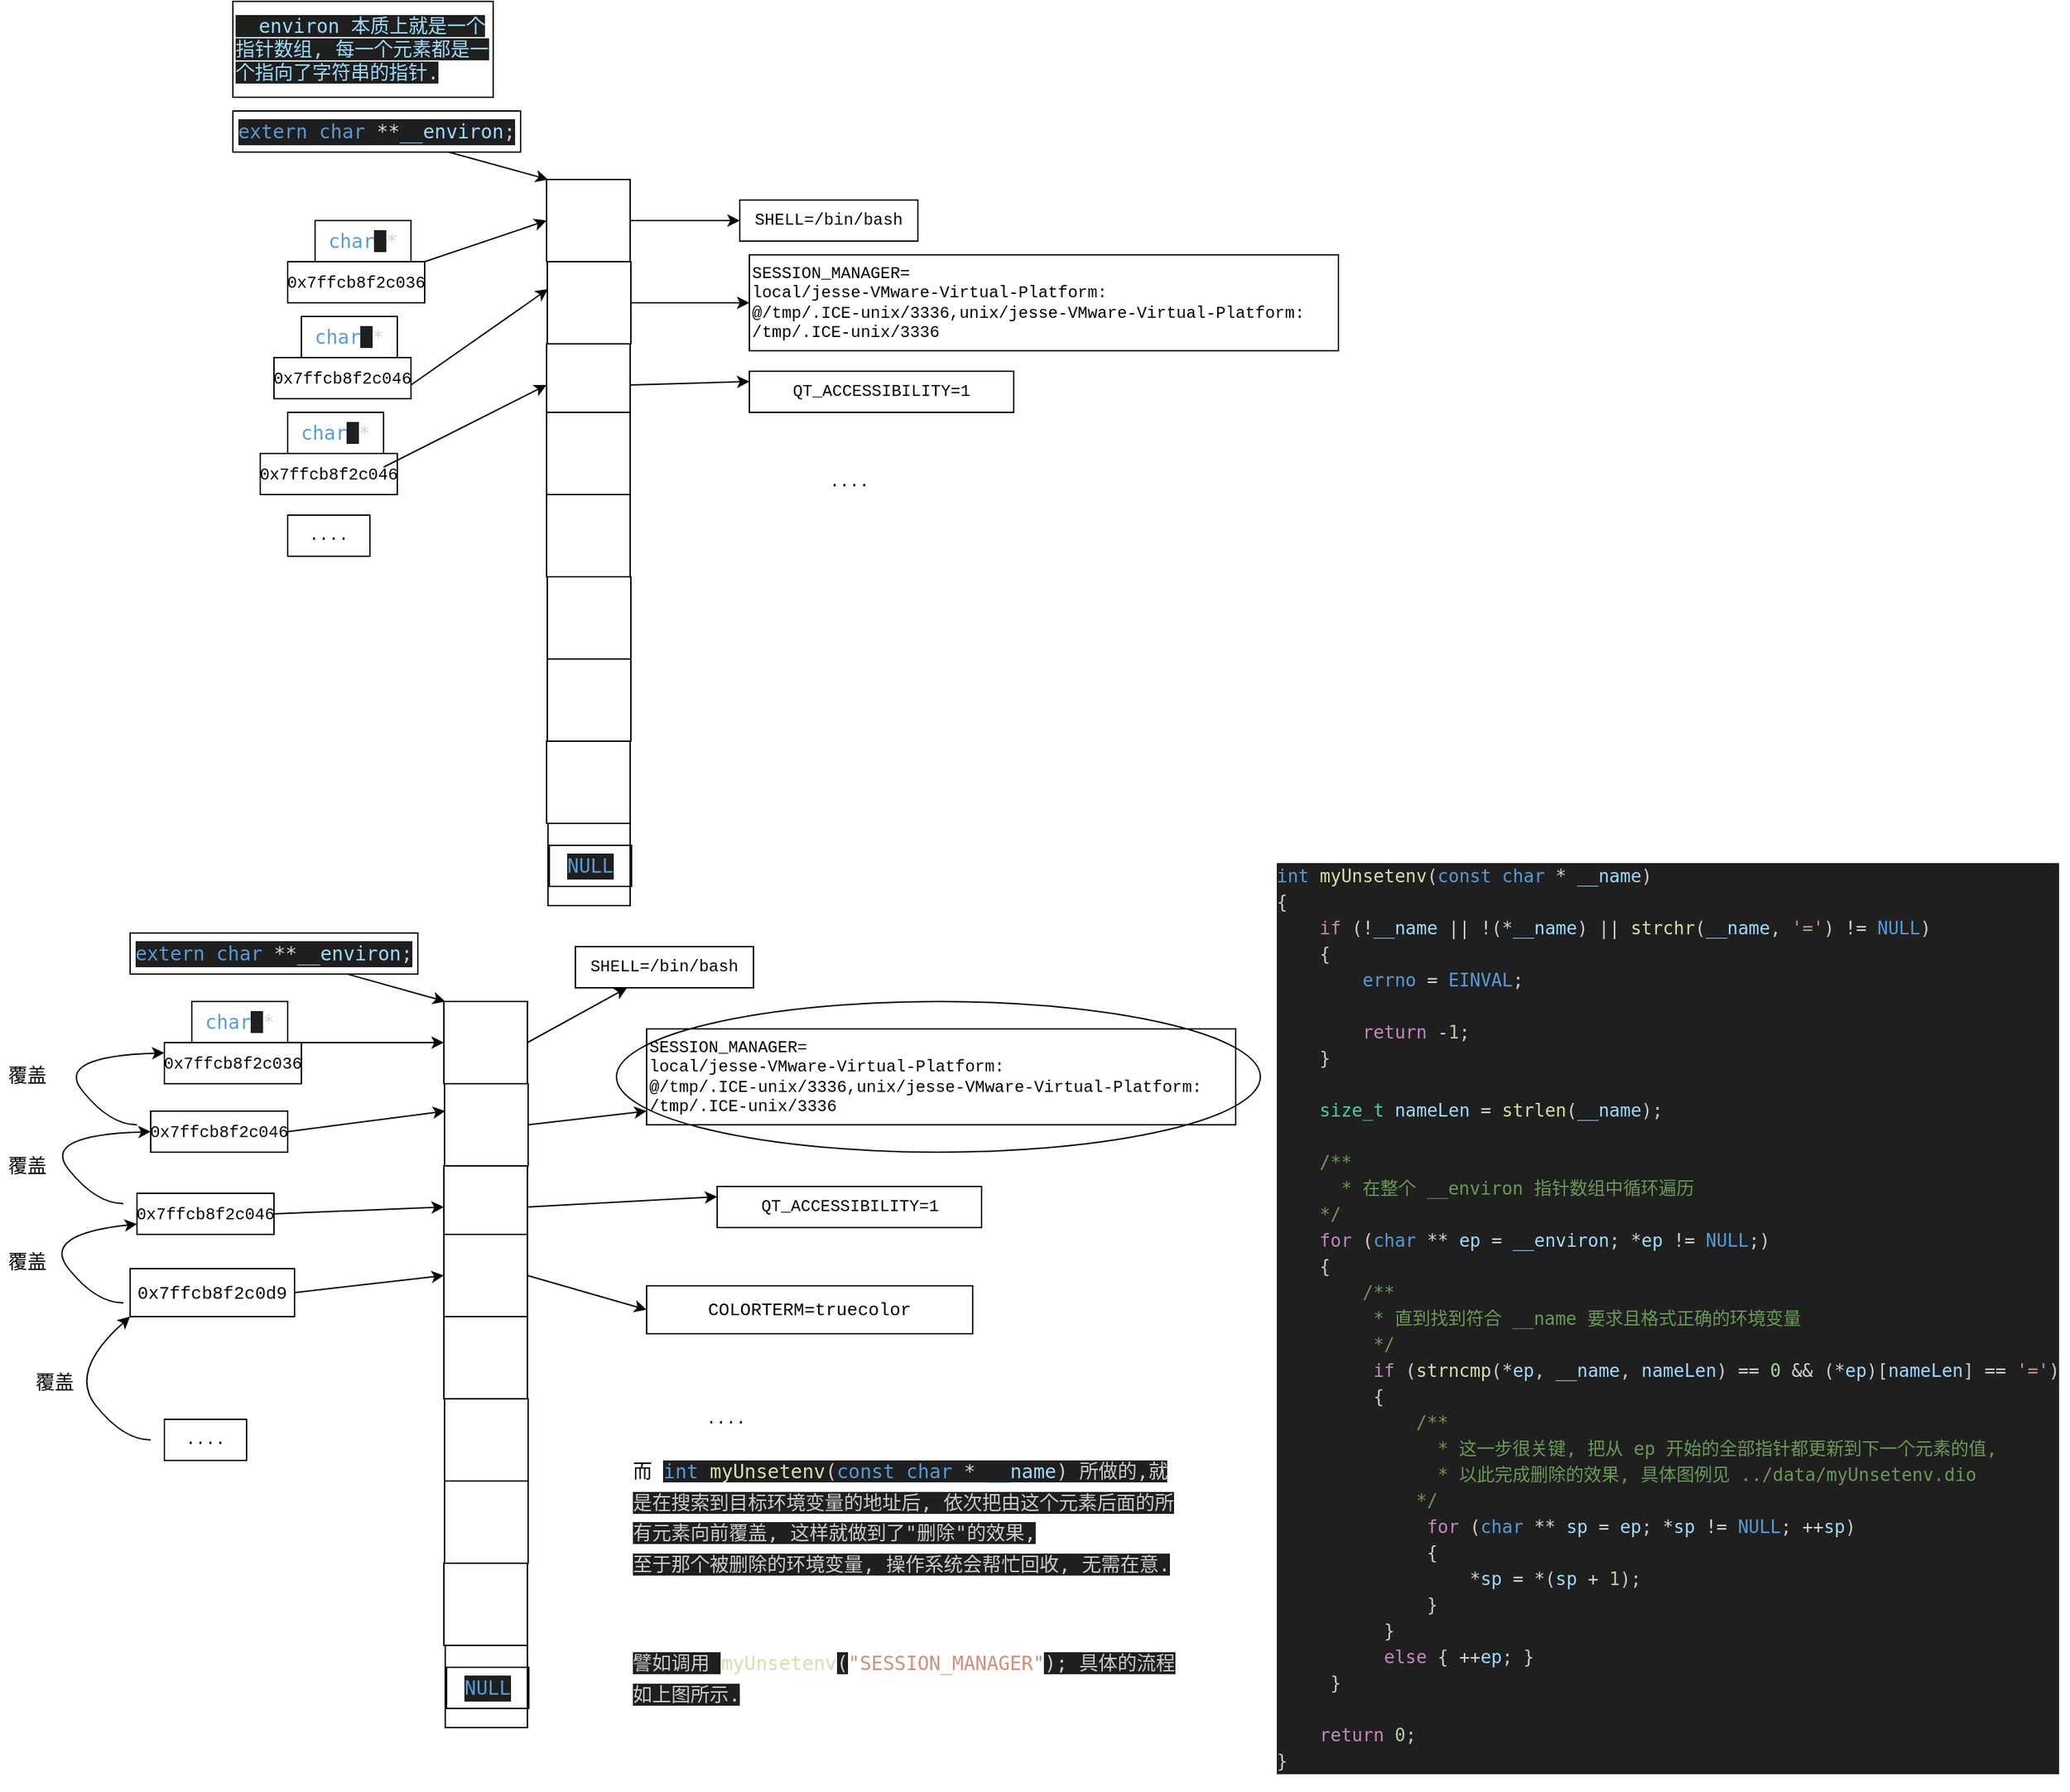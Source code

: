 <mxfile>
    <diagram id="AvvRzKqfgsIZYqyallt_" name="第 1 页">
        <mxGraphModel dx="2217" dy="1199" grid="1" gridSize="10" guides="1" tooltips="1" connect="1" arrows="1" fold="1" page="0" pageScale="1" pageWidth="827" pageHeight="1169" math="0" shadow="0">
            <root>
                <mxCell id="0"/>
                <mxCell id="1" parent="0"/>
                <mxCell id="70" value="" style="ellipse;whiteSpace=wrap;html=1;sketch=0;strokeColor=default;fontFamily=Courier New;fontSize=14;fontColor=default;" vertex="1" parent="1">
                    <mxGeometry x="300" y="720" width="470" height="110" as="geometry"/>
                </mxCell>
                <mxCell id="2" value="" style="rounded=0;whiteSpace=wrap;html=1;rotation=90;strokeColor=default;" vertex="1" parent="1">
                    <mxGeometry x="15" y="355" width="530" height="60" as="geometry"/>
                </mxCell>
                <mxCell id="3" value="&lt;div style=&quot;color: rgb(204, 204, 204); background-color: rgb(31, 31, 31); font-family: Consolas, 微软雅黑, monospace, &amp;quot;Droid Sans Mono&amp;quot;, &amp;quot;monospace&amp;quot;, monospace; font-size: 14px; line-height: 19px;&quot;&gt;&lt;span style=&quot;color: #569cd6;&quot;&gt;extern&lt;/span&gt; &lt;span style=&quot;color: #569cd6;&quot;&gt;char&lt;/span&gt; &lt;span style=&quot;color: #d4d4d4;&quot;&gt;**&lt;/span&gt;&lt;span style=&quot;color: #9cdcfe;&quot;&gt;__environ&lt;/span&gt;;&lt;/div&gt;" style="text;html=1;strokeColor=default;fillColor=none;align=center;verticalAlign=middle;whiteSpace=wrap;rounded=0;" vertex="1" parent="1">
                    <mxGeometry x="20" y="70" width="210" height="30" as="geometry"/>
                </mxCell>
                <mxCell id="4" value="" style="endArrow=classic;html=1;exitX=0.75;exitY=1;exitDx=0;exitDy=0;entryX=0;entryY=1;entryDx=0;entryDy=0;strokeColor=default;" edge="1" parent="1" source="3" target="2">
                    <mxGeometry width="50" height="50" relative="1" as="geometry">
                        <mxPoint x="190" y="100" as="sourcePoint"/>
                        <mxPoint x="240" y="50" as="targetPoint"/>
                    </mxGeometry>
                </mxCell>
                <mxCell id="5" value="" style="rounded=0;whiteSpace=wrap;html=1;strokeColor=default;" vertex="1" parent="1">
                    <mxGeometry x="249" y="120" width="61" height="60" as="geometry"/>
                </mxCell>
                <mxCell id="7" value="" style="rounded=0;whiteSpace=wrap;html=1;strokeColor=default;" vertex="1" parent="1">
                    <mxGeometry x="249.5" y="180" width="61" height="60" as="geometry"/>
                </mxCell>
                <mxCell id="8" value="" style="rounded=0;whiteSpace=wrap;html=1;strokeColor=default;" vertex="1" parent="1">
                    <mxGeometry x="249" y="240" width="61" height="60" as="geometry"/>
                </mxCell>
                <mxCell id="9" value="" style="rounded=0;whiteSpace=wrap;html=1;strokeColor=default;" vertex="1" parent="1">
                    <mxGeometry x="249" y="290" width="61" height="60" as="geometry"/>
                </mxCell>
                <mxCell id="10" value="" style="rounded=0;whiteSpace=wrap;html=1;strokeColor=default;" vertex="1" parent="1">
                    <mxGeometry x="249" y="350" width="61" height="60" as="geometry"/>
                </mxCell>
                <mxCell id="11" value="" style="rounded=0;whiteSpace=wrap;html=1;strokeColor=default;" vertex="1" parent="1">
                    <mxGeometry x="249.5" y="410" width="61" height="60" as="geometry"/>
                </mxCell>
                <mxCell id="12" value="" style="rounded=0;whiteSpace=wrap;html=1;strokeColor=default;" vertex="1" parent="1">
                    <mxGeometry x="249.5" y="470" width="61" height="60" as="geometry"/>
                </mxCell>
                <mxCell id="13" value="" style="rounded=0;whiteSpace=wrap;html=1;strokeColor=default;" vertex="1" parent="1">
                    <mxGeometry x="249" y="530" width="61" height="60" as="geometry"/>
                </mxCell>
                <mxCell id="14" value="&lt;div style=&quot;color: rgb(204, 204, 204); background-color: rgb(31, 31, 31); font-family: Consolas, 微软雅黑, monospace, &amp;quot;Droid Sans Mono&amp;quot;, &amp;quot;monospace&amp;quot;, monospace; font-size: 14px; line-height: 19px;&quot;&gt;&lt;span style=&quot;color: #569cd6;&quot;&gt;NULL&lt;/span&gt;&lt;/div&gt;" style="text;html=1;strokeColor=default;fillColor=none;align=center;verticalAlign=middle;whiteSpace=wrap;rounded=0;" vertex="1" parent="1">
                    <mxGeometry x="251" y="606" width="60" height="30" as="geometry"/>
                </mxCell>
                <mxCell id="15" value="&lt;span style=&quot;color: rgb(156, 220, 254); font-family: Consolas, 微软雅黑, monospace, &amp;quot;Droid Sans Mono&amp;quot;, &amp;quot;monospace&amp;quot;, monospace; font-size: 14px; background-color: rgb(31, 31, 31);&quot;&gt;__environ 本质上就是一个指针数组, 每一个元素都是一个指向了字符串的指针.&lt;/span&gt;" style="text;html=1;strokeColor=default;fillColor=none;align=left;verticalAlign=middle;whiteSpace=wrap;rounded=0;" vertex="1" parent="1">
                    <mxGeometry x="20" y="-10" width="190" height="70" as="geometry"/>
                </mxCell>
                <mxCell id="16" value="" style="endArrow=classic;html=1;entryX=0;entryY=0.5;entryDx=0;entryDy=0;exitX=1;exitY=0;exitDx=0;exitDy=0;strokeColor=default;" edge="1" parent="1" source="18" target="5">
                    <mxGeometry width="50" height="50" relative="1" as="geometry">
                        <mxPoint x="150" y="190" as="sourcePoint"/>
                        <mxPoint x="290" y="140" as="targetPoint"/>
                    </mxGeometry>
                </mxCell>
                <mxCell id="17" value="&lt;span style=&quot;font-family: Consolas, 微软雅黑, monospace, &amp;quot;Droid Sans Mono&amp;quot;, &amp;quot;monospace&amp;quot;, monospace; font-size: 14px; color: rgb(86, 156, 214);&quot;&gt;char&lt;/span&gt;&lt;span style=&quot;color: rgb(204, 204, 204); font-family: Consolas, 微软雅黑, monospace, &amp;quot;Droid Sans Mono&amp;quot;, &amp;quot;monospace&amp;quot;, monospace; font-size: 14px; background-color: rgb(31, 31, 31);&quot;&gt;&amp;nbsp;&lt;/span&gt;&lt;span style=&quot;font-family: Consolas, 微软雅黑, monospace, &amp;quot;Droid Sans Mono&amp;quot;, &amp;quot;monospace&amp;quot;, monospace; font-size: 14px; color: rgb(212, 212, 212);&quot;&gt;*&lt;/span&gt;" style="text;html=1;strokeColor=default;fillColor=none;align=center;verticalAlign=middle;whiteSpace=wrap;rounded=0;" vertex="1" parent="1">
                    <mxGeometry x="80" y="150" width="70" height="30" as="geometry"/>
                </mxCell>
                <mxCell id="18" value="&lt;font face=&quot;Courier New&quot;&gt;0x7ffcb8f2c036&lt;/font&gt;" style="text;html=1;strokeColor=default;fillColor=none;align=center;verticalAlign=middle;whiteSpace=wrap;rounded=0;" vertex="1" parent="1">
                    <mxGeometry x="60" y="180" width="100" height="30" as="geometry"/>
                </mxCell>
                <mxCell id="19" value="" style="endArrow=classic;html=1;fontFamily=Courier New;strokeColor=default;" edge="1" parent="1">
                    <mxGeometry width="50" height="50" relative="1" as="geometry">
                        <mxPoint x="150" y="270" as="sourcePoint"/>
                        <mxPoint x="250" y="200" as="targetPoint"/>
                    </mxGeometry>
                </mxCell>
                <mxCell id="20" value="&lt;span style=&quot;font-family: Consolas, 微软雅黑, monospace, &amp;quot;Droid Sans Mono&amp;quot;, &amp;quot;monospace&amp;quot;, monospace; font-size: 14px; color: rgb(86, 156, 214);&quot;&gt;char&lt;/span&gt;&lt;span style=&quot;color: rgb(204, 204, 204); font-family: Consolas, 微软雅黑, monospace, &amp;quot;Droid Sans Mono&amp;quot;, &amp;quot;monospace&amp;quot;, monospace; font-size: 14px; background-color: rgb(31, 31, 31);&quot;&gt;&amp;nbsp;&lt;/span&gt;&lt;span style=&quot;font-family: Consolas, 微软雅黑, monospace, &amp;quot;Droid Sans Mono&amp;quot;, &amp;quot;monospace&amp;quot;, monospace; font-size: 14px; color: rgb(212, 212, 212);&quot;&gt;*&lt;/span&gt;" style="text;html=1;strokeColor=default;fillColor=none;align=center;verticalAlign=middle;whiteSpace=wrap;rounded=0;" vertex="1" parent="1">
                    <mxGeometry x="70" y="220" width="70" height="30" as="geometry"/>
                </mxCell>
                <mxCell id="21" value="&lt;font face=&quot;Courier New&quot;&gt;0x7ffcb8f2c046&lt;/font&gt;" style="text;html=1;strokeColor=default;fillColor=none;align=center;verticalAlign=middle;whiteSpace=wrap;rounded=0;" vertex="1" parent="1">
                    <mxGeometry x="50" y="250" width="100" height="30" as="geometry"/>
                </mxCell>
                <mxCell id="22" value="&lt;span style=&quot;font-family: Consolas, 微软雅黑, monospace, &amp;quot;Droid Sans Mono&amp;quot;, &amp;quot;monospace&amp;quot;, monospace; font-size: 14px; color: rgb(86, 156, 214);&quot;&gt;char&lt;/span&gt;&lt;span style=&quot;color: rgb(204, 204, 204); font-family: Consolas, 微软雅黑, monospace, &amp;quot;Droid Sans Mono&amp;quot;, &amp;quot;monospace&amp;quot;, monospace; font-size: 14px; background-color: rgb(31, 31, 31);&quot;&gt;&amp;nbsp;&lt;/span&gt;&lt;span style=&quot;font-family: Consolas, 微软雅黑, monospace, &amp;quot;Droid Sans Mono&amp;quot;, &amp;quot;monospace&amp;quot;, monospace; font-size: 14px; color: rgb(212, 212, 212);&quot;&gt;*&lt;/span&gt;" style="text;html=1;strokeColor=default;fillColor=none;align=center;verticalAlign=middle;whiteSpace=wrap;rounded=0;" vertex="1" parent="1">
                    <mxGeometry x="60" y="290" width="70" height="30" as="geometry"/>
                </mxCell>
                <mxCell id="23" value="&lt;font face=&quot;Courier New&quot;&gt;0x7ffcb8f2c046&lt;/font&gt;" style="text;html=1;strokeColor=default;fillColor=none;align=center;verticalAlign=middle;whiteSpace=wrap;rounded=0;" vertex="1" parent="1">
                    <mxGeometry x="40" y="320" width="100" height="30" as="geometry"/>
                </mxCell>
                <mxCell id="24" value="" style="endArrow=classic;html=1;fontFamily=Courier New;entryX=0;entryY=0.5;entryDx=0;entryDy=0;strokeColor=default;" edge="1" parent="1" target="8">
                    <mxGeometry width="50" height="50" relative="1" as="geometry">
                        <mxPoint x="130" y="330" as="sourcePoint"/>
                        <mxPoint x="180" y="280" as="targetPoint"/>
                    </mxGeometry>
                </mxCell>
                <mxCell id="25" value="" style="endArrow=classic;html=1;fontFamily=Courier New;strokeColor=default;" edge="1" parent="1" target="26">
                    <mxGeometry width="50" height="50" relative="1" as="geometry">
                        <mxPoint x="310" y="150" as="sourcePoint"/>
                        <mxPoint x="380" y="150" as="targetPoint"/>
                    </mxGeometry>
                </mxCell>
                <mxCell id="26" value="SHELL=/bin/bash" style="text;html=1;strokeColor=default;fillColor=none;align=center;verticalAlign=middle;whiteSpace=wrap;rounded=0;fontFamily=Courier New;" vertex="1" parent="1">
                    <mxGeometry x="390" y="135" width="130" height="30" as="geometry"/>
                </mxCell>
                <mxCell id="27" value="...." style="text;html=1;strokeColor=default;fillColor=none;align=center;verticalAlign=middle;whiteSpace=wrap;rounded=0;fontFamily=Courier New;" vertex="1" parent="1">
                    <mxGeometry x="60" y="365" width="60" height="30" as="geometry"/>
                </mxCell>
                <mxCell id="28" value="" style="endArrow=classic;html=1;fontFamily=Courier New;exitX=1;exitY=0.5;exitDx=0;exitDy=0;strokeColor=default;" edge="1" parent="1" source="7" target="29">
                    <mxGeometry width="50" height="50" relative="1" as="geometry">
                        <mxPoint x="360" y="230" as="sourcePoint"/>
                        <mxPoint x="370" y="210" as="targetPoint"/>
                    </mxGeometry>
                </mxCell>
                <mxCell id="29" value="SESSION_MANAGER=&lt;br&gt;local/jesse-VMware-Virtual-Platform:&lt;br&gt;@/tmp/.ICE-unix/3336,unix/jesse-VMware-Virtual-Platform:&lt;br&gt;/tmp/.ICE-unix/3336" style="text;html=1;align=left;verticalAlign=middle;resizable=0;points=[];autosize=1;strokeColor=default;fillColor=none;fontFamily=Courier New;" vertex="1" parent="1">
                    <mxGeometry x="397" y="175" width="430" height="70" as="geometry"/>
                </mxCell>
                <mxCell id="31" value="QT_ACCESSIBILITY=1" style="rounded=0;whiteSpace=wrap;html=1;sketch=0;strokeColor=default;fontFamily=Courier New;" vertex="1" parent="1">
                    <mxGeometry x="397" y="260" width="193" height="30" as="geometry"/>
                </mxCell>
                <mxCell id="32" value="" style="endArrow=classic;html=1;strokeColor=default;fontFamily=Courier New;entryX=0;entryY=0.25;entryDx=0;entryDy=0;" edge="1" parent="1" target="31">
                    <mxGeometry width="50" height="50" relative="1" as="geometry">
                        <mxPoint x="310" y="270" as="sourcePoint"/>
                        <mxPoint x="390" y="270" as="targetPoint"/>
                    </mxGeometry>
                </mxCell>
                <mxCell id="33" value="...." style="text;html=1;strokeColor=none;fillColor=none;align=center;verticalAlign=middle;whiteSpace=wrap;rounded=0;sketch=0;fontFamily=Courier New;" vertex="1" parent="1">
                    <mxGeometry x="440" y="326" width="60" height="30" as="geometry"/>
                </mxCell>
                <mxCell id="35" value="&lt;div style=&quot;color: rgb(204, 204, 204); background-color: rgb(31, 31, 31); font-family: Consolas, 微软雅黑, monospace, &amp;quot;Droid Sans Mono&amp;quot;, &amp;quot;monospace&amp;quot;, monospace; line-height: 19px; font-size: 13px;&quot;&gt;&lt;div&gt;&lt;span style=&quot;color: #569cd6;&quot;&gt;int&lt;/span&gt; &lt;span style=&quot;color: #dcdcaa;&quot;&gt;myUnsetenv&lt;/span&gt;(&lt;span style=&quot;color: #569cd6;&quot;&gt;const&lt;/span&gt; &lt;span style=&quot;color: #569cd6;&quot;&gt;char&lt;/span&gt; &lt;span style=&quot;color: #d4d4d4;&quot;&gt;*&lt;/span&gt; &lt;span style=&quot;color: #9cdcfe;&quot;&gt;__name&lt;/span&gt;)&lt;/div&gt;&lt;div&gt;{&lt;/div&gt;&lt;div&gt;    &lt;span style=&quot;color: #c586c0;&quot;&gt;&amp;nbsp; &amp;nbsp; if&lt;/span&gt; (&lt;span style=&quot;color: #d4d4d4;&quot;&gt;!&lt;/span&gt;&lt;span style=&quot;color: #9cdcfe;&quot;&gt;__name&lt;/span&gt; &lt;span style=&quot;color: #d4d4d4;&quot;&gt;||&lt;/span&gt; &lt;span style=&quot;color: #d4d4d4;&quot;&gt;!&lt;/span&gt;(&lt;span style=&quot;color: #d4d4d4;&quot;&gt;*&lt;/span&gt;&lt;span style=&quot;color: #9cdcfe;&quot;&gt;__name&lt;/span&gt;) &lt;span style=&quot;color: #d4d4d4;&quot;&gt;||&lt;/span&gt; &lt;span style=&quot;color: #dcdcaa;&quot;&gt;strchr&lt;/span&gt;(&lt;span style=&quot;color: #9cdcfe;&quot;&gt;__name&lt;/span&gt;, &lt;span style=&quot;color: #ce9178;&quot;&gt;'='&lt;/span&gt;) &lt;span style=&quot;color: #d4d4d4;&quot;&gt;!=&lt;/span&gt; &lt;span style=&quot;color: #569cd6;&quot;&gt;NULL&lt;/span&gt;)&lt;/div&gt;&lt;div&gt;&amp;nbsp; &amp;nbsp; {&lt;/div&gt;&lt;div&gt;        &lt;span style=&quot;color: #569cd6;&quot;&gt;&amp;nbsp; &amp;nbsp; &amp;nbsp; &amp;nbsp; errno&lt;/span&gt; &lt;span style=&quot;color: #d4d4d4;&quot;&gt;=&lt;/span&gt; &lt;span style=&quot;color: #569cd6;&quot;&gt;EINVAL&lt;/span&gt;;&lt;/div&gt;&lt;br&gt;&lt;div&gt;        &lt;span style=&quot;color: #c586c0;&quot;&gt;&amp;nbsp; &amp;nbsp; &amp;nbsp; &amp;nbsp; return&lt;/span&gt; &lt;span style=&quot;color: #d4d4d4;&quot;&gt;-&lt;/span&gt;&lt;span style=&quot;color: #b5cea8;&quot;&gt;1&lt;/span&gt;;&lt;/div&gt;&lt;div&gt;&amp;nbsp; &amp;nbsp; }&lt;/div&gt;&lt;br&gt;&lt;div&gt;&lt;span style=&quot;color: #4ec9b0;&quot;&gt;&amp;nbsp; &amp;nbsp; size_t&lt;/span&gt; &lt;span style=&quot;color: #9cdcfe;&quot;&gt;nameLen&lt;/span&gt; &lt;span style=&quot;color: #d4d4d4;&quot;&gt;=&lt;/span&gt; &lt;span style=&quot;color: #dcdcaa;&quot;&gt;strlen&lt;/span&gt;(&lt;span style=&quot;color: #9cdcfe;&quot;&gt;__name&lt;/span&gt;);&lt;/div&gt;&lt;br&gt;&lt;div&gt;&lt;span style=&quot;color: #6a9955;&quot;&gt;&amp;nbsp; &amp;nbsp; /**&lt;/span&gt;&lt;/div&gt;&lt;div&gt;&lt;span style=&quot;color: #6a9955;&quot;&gt;&amp;nbsp; &amp;nbsp; &amp;nbsp; * 在整个 __environ 指针数组中循环遍历&lt;/span&gt;&lt;/div&gt;&lt;div&gt;&lt;span style=&quot;color: #6a9955;&quot;&gt;&amp;nbsp; &amp;nbsp; */&lt;/span&gt;&lt;/div&gt;&lt;div&gt;    &lt;span style=&quot;color: #c586c0;&quot;&gt;&amp;nbsp; &amp;nbsp; for&lt;/span&gt; (&lt;span style=&quot;color: #569cd6;&quot;&gt;char&lt;/span&gt; &lt;span style=&quot;color: #d4d4d4;&quot;&gt;**&lt;/span&gt; &lt;span style=&quot;color: #9cdcfe;&quot;&gt;ep&lt;/span&gt; &lt;span style=&quot;color: #d4d4d4;&quot;&gt;=&lt;/span&gt; &lt;span style=&quot;color: #9cdcfe;&quot;&gt;__environ&lt;/span&gt;; &lt;span style=&quot;color: #d4d4d4;&quot;&gt;*&lt;/span&gt;&lt;span style=&quot;color: #9cdcfe;&quot;&gt;ep&lt;/span&gt; &lt;span style=&quot;color: #d4d4d4;&quot;&gt;!=&lt;/span&gt; &lt;span style=&quot;color: #569cd6;&quot;&gt;NULL&lt;/span&gt;;)&lt;/div&gt;&lt;div&gt;&amp;nbsp; &amp;nbsp; {&lt;/div&gt;&lt;div&gt;&lt;span style=&quot;color: #6a9955;&quot;&gt;&amp;nbsp; &amp;nbsp; &amp;nbsp; &amp;nbsp; /**&lt;/span&gt;&lt;/div&gt;&lt;div&gt;&lt;span style=&quot;color: #6a9955;&quot;&gt;&amp;nbsp; &amp;nbsp; &amp;nbsp; &amp;nbsp; &amp;nbsp;* 直到找到符合 __name 要求且格式正确的环境变量&lt;/span&gt;&lt;/div&gt;&lt;div&gt;&lt;span style=&quot;color: #6a9955;&quot;&gt;&amp;nbsp; &amp;nbsp; &amp;nbsp; &amp;nbsp; &amp;nbsp;*/&lt;/span&gt;&lt;/div&gt;&lt;div&gt;        &lt;span style=&quot;color: #c586c0;&quot;&gt;&amp;nbsp; &amp;nbsp; &amp;nbsp; &amp;nbsp; &amp;nbsp;if&lt;/span&gt; (&lt;span style=&quot;color: #dcdcaa;&quot;&gt;strncmp&lt;/span&gt;(&lt;span style=&quot;color: #d4d4d4;&quot;&gt;*&lt;/span&gt;&lt;span style=&quot;color: #9cdcfe;&quot;&gt;ep&lt;/span&gt;, &lt;span style=&quot;color: #9cdcfe;&quot;&gt;__name&lt;/span&gt;, &lt;span style=&quot;color: #9cdcfe;&quot;&gt;nameLen&lt;/span&gt;) &lt;span style=&quot;color: #d4d4d4;&quot;&gt;==&lt;/span&gt; &lt;span style=&quot;color: #b5cea8;&quot;&gt;0&lt;/span&gt; &lt;span style=&quot;color: #d4d4d4;&quot;&gt;&amp;amp;&amp;amp;&lt;/span&gt; (&lt;span style=&quot;color: #d4d4d4;&quot;&gt;*&lt;/span&gt;&lt;span style=&quot;color: #9cdcfe;&quot;&gt;ep&lt;/span&gt;)[&lt;span style=&quot;color: #9cdcfe;&quot;&gt;nameLen&lt;/span&gt;] &lt;span style=&quot;color: #d4d4d4;&quot;&gt;==&lt;/span&gt; &lt;span style=&quot;color: #ce9178;&quot;&gt;'='&lt;/span&gt;)&lt;/div&gt;&lt;div&gt;&amp;nbsp; &amp;nbsp; &amp;nbsp; &amp;nbsp; &amp;nbsp;{&lt;/div&gt;&lt;div&gt;&lt;span style=&quot;color: #6a9955;&quot;&gt;&amp;nbsp; &amp;nbsp; &amp;nbsp; &amp;nbsp; &amp;nbsp; &amp;nbsp; &amp;nbsp;/**&lt;/span&gt;&lt;/div&gt;&lt;div&gt;&lt;span style=&quot;color: #6a9955;&quot;&gt;&amp;nbsp; &amp;nbsp; &amp;nbsp; &amp;nbsp; &amp;nbsp; &amp;nbsp; &amp;nbsp; &amp;nbsp;* 这一步很关键, 把从 ep 开始的全部指针都更新到下一个元素的值,&amp;nbsp;&lt;/span&gt;&lt;/div&gt;&lt;div&gt;&lt;span style=&quot;color: #6a9955;&quot;&gt;&amp;nbsp; &amp;nbsp; &amp;nbsp; &amp;nbsp; &amp;nbsp; &amp;nbsp; &amp;nbsp; &amp;nbsp;* 以此完成删除的效果,&amp;nbsp;&lt;/span&gt;&lt;span style=&quot;color: rgb(106, 153, 85);&quot;&gt;具体图例见 ../data/myUnsetenv.dio&lt;/span&gt;&lt;/div&gt;&lt;div&gt;&lt;span style=&quot;color: #6a9955;&quot;&gt;&amp;nbsp; &amp;nbsp; &amp;nbsp; &amp;nbsp; &amp;nbsp; &amp;nbsp; &amp;nbsp;*/&lt;/span&gt;&lt;/div&gt;&lt;div&gt;            &lt;span style=&quot;color: #c586c0;&quot;&gt;&amp;nbsp; &amp;nbsp; &amp;nbsp; &amp;nbsp; &amp;nbsp; &amp;nbsp; &amp;nbsp; for&lt;/span&gt; (&lt;span style=&quot;color: #569cd6;&quot;&gt;char&lt;/span&gt; &lt;span style=&quot;color: #d4d4d4;&quot;&gt;**&lt;/span&gt; &lt;span style=&quot;color: #9cdcfe;&quot;&gt;sp&lt;/span&gt; &lt;span style=&quot;color: #d4d4d4;&quot;&gt;=&lt;/span&gt; &lt;span style=&quot;color: #9cdcfe;&quot;&gt;ep&lt;/span&gt;; &lt;span style=&quot;color: #d4d4d4;&quot;&gt;*&lt;/span&gt;&lt;span style=&quot;color: #9cdcfe;&quot;&gt;sp&lt;/span&gt; &lt;span style=&quot;color: #d4d4d4;&quot;&gt;!=&lt;/span&gt; &lt;span style=&quot;color: #569cd6;&quot;&gt;NULL&lt;/span&gt;; &lt;span style=&quot;color: #d4d4d4;&quot;&gt;++&lt;/span&gt;&lt;span style=&quot;color: #9cdcfe;&quot;&gt;sp&lt;/span&gt;)&lt;/div&gt;&lt;div&gt;&amp;nbsp; &amp;nbsp; &amp;nbsp; &amp;nbsp; &amp;nbsp; &amp;nbsp; &amp;nbsp; {&lt;/div&gt;&lt;div&gt;                &lt;span style=&quot;color: #d4d4d4;&quot;&gt;&amp;nbsp; &amp;nbsp; &amp;nbsp; &amp;nbsp; &amp;nbsp; &amp;nbsp; &amp;nbsp; &amp;nbsp; &amp;nbsp; *&lt;/span&gt;&lt;span style=&quot;color: #9cdcfe;&quot;&gt;sp&lt;/span&gt; &lt;span style=&quot;color: #d4d4d4;&quot;&gt;=&lt;/span&gt; &lt;span style=&quot;color: #d4d4d4;&quot;&gt;*&lt;/span&gt;(&lt;span style=&quot;color: #9cdcfe;&quot;&gt;sp&lt;/span&gt; &lt;span style=&quot;color: #d4d4d4;&quot;&gt;+&lt;/span&gt; &lt;span style=&quot;color: #b5cea8;&quot;&gt;1&lt;/span&gt;);&lt;/div&gt;&lt;div&gt;&amp;nbsp; &amp;nbsp; &amp;nbsp; &amp;nbsp; &amp;nbsp; &amp;nbsp; &amp;nbsp; }&lt;/div&gt;&lt;div&gt;&amp;nbsp; &amp;nbsp; &amp;nbsp; &amp;nbsp; &amp;nbsp; }&lt;/div&gt;&lt;div&gt;        &lt;span style=&quot;color: #c586c0;&quot;&gt;&amp;nbsp; &amp;nbsp; &amp;nbsp; &amp;nbsp; &amp;nbsp; else&lt;/span&gt; { &lt;span style=&quot;color: #d4d4d4;&quot;&gt;++&lt;/span&gt;&lt;span style=&quot;color: #9cdcfe;&quot;&gt;ep&lt;/span&gt;; }&lt;/div&gt;&lt;div&gt;&amp;nbsp; &amp;nbsp; &amp;nbsp;}&lt;/div&gt;&lt;br&gt;&lt;div&gt;    &lt;span style=&quot;color: #c586c0;&quot;&gt;&amp;nbsp; &amp;nbsp; return&lt;/span&gt; &lt;span style=&quot;color: #b5cea8;&quot;&gt;0&lt;/span&gt;;&lt;/div&gt;&lt;div&gt;}&lt;/div&gt;&lt;/div&gt;" style="text;html=1;strokeColor=none;fillColor=none;align=left;verticalAlign=middle;whiteSpace=wrap;rounded=0;sketch=0;fontFamily=Courier New;" vertex="1" parent="1">
                    <mxGeometry x="780" y="606" width="580" height="690" as="geometry"/>
                </mxCell>
                <mxCell id="36" value="" style="rounded=0;whiteSpace=wrap;html=1;rotation=90;strokeColor=default;" vertex="1" parent="1">
                    <mxGeometry x="-60" y="955" width="530" height="60" as="geometry"/>
                </mxCell>
                <mxCell id="37" value="&lt;div style=&quot;color: rgb(204, 204, 204); background-color: rgb(31, 31, 31); font-family: Consolas, 微软雅黑, monospace, &amp;quot;Droid Sans Mono&amp;quot;, &amp;quot;monospace&amp;quot;, monospace; font-size: 14px; line-height: 19px;&quot;&gt;&lt;span style=&quot;color: #569cd6;&quot;&gt;extern&lt;/span&gt; &lt;span style=&quot;color: #569cd6;&quot;&gt;char&lt;/span&gt; &lt;span style=&quot;color: #d4d4d4;&quot;&gt;**&lt;/span&gt;&lt;span style=&quot;color: #9cdcfe;&quot;&gt;__environ&lt;/span&gt;;&lt;/div&gt;" style="text;html=1;strokeColor=default;fillColor=none;align=center;verticalAlign=middle;whiteSpace=wrap;rounded=0;" vertex="1" parent="1">
                    <mxGeometry x="-55" y="670" width="210" height="30" as="geometry"/>
                </mxCell>
                <mxCell id="38" value="" style="endArrow=classic;html=1;entryX=0;entryY=1;entryDx=0;entryDy=0;strokeColor=default;" edge="1" parent="1" source="37" target="36">
                    <mxGeometry width="50" height="50" relative="1" as="geometry">
                        <mxPoint x="115" y="700" as="sourcePoint"/>
                        <mxPoint x="165" y="650" as="targetPoint"/>
                    </mxGeometry>
                </mxCell>
                <mxCell id="39" value="" style="rounded=0;whiteSpace=wrap;html=1;strokeColor=default;" vertex="1" parent="1">
                    <mxGeometry x="174" y="720" width="61" height="60" as="geometry"/>
                </mxCell>
                <mxCell id="40" value="" style="rounded=0;whiteSpace=wrap;html=1;strokeColor=default;" vertex="1" parent="1">
                    <mxGeometry x="174.5" y="780" width="61" height="60" as="geometry"/>
                </mxCell>
                <mxCell id="41" value="" style="rounded=0;whiteSpace=wrap;html=1;strokeColor=default;" vertex="1" parent="1">
                    <mxGeometry x="174" y="840" width="61" height="60" as="geometry"/>
                </mxCell>
                <mxCell id="42" value="" style="rounded=0;whiteSpace=wrap;html=1;strokeColor=default;" vertex="1" parent="1">
                    <mxGeometry x="174" y="890" width="61" height="60" as="geometry"/>
                </mxCell>
                <mxCell id="43" value="" style="rounded=0;whiteSpace=wrap;html=1;strokeColor=default;" vertex="1" parent="1">
                    <mxGeometry x="174" y="950" width="61" height="60" as="geometry"/>
                </mxCell>
                <mxCell id="44" value="" style="rounded=0;whiteSpace=wrap;html=1;strokeColor=default;" vertex="1" parent="1">
                    <mxGeometry x="174.5" y="1010" width="61" height="60" as="geometry"/>
                </mxCell>
                <mxCell id="45" value="" style="rounded=0;whiteSpace=wrap;html=1;strokeColor=default;" vertex="1" parent="1">
                    <mxGeometry x="174.5" y="1070" width="61" height="60" as="geometry"/>
                </mxCell>
                <mxCell id="46" value="" style="rounded=0;whiteSpace=wrap;html=1;strokeColor=default;" vertex="1" parent="1">
                    <mxGeometry x="174" y="1130" width="61" height="60" as="geometry"/>
                </mxCell>
                <mxCell id="47" value="&lt;div style=&quot;color: rgb(204, 204, 204); background-color: rgb(31, 31, 31); font-family: Consolas, 微软雅黑, monospace, &amp;quot;Droid Sans Mono&amp;quot;, &amp;quot;monospace&amp;quot;, monospace; font-size: 14px; line-height: 19px;&quot;&gt;&lt;span style=&quot;color: #569cd6;&quot;&gt;NULL&lt;/span&gt;&lt;/div&gt;" style="text;html=1;strokeColor=default;fillColor=none;align=center;verticalAlign=middle;whiteSpace=wrap;rounded=0;" vertex="1" parent="1">
                    <mxGeometry x="176" y="1206" width="60" height="30" as="geometry"/>
                </mxCell>
                <mxCell id="48" value="" style="endArrow=classic;html=1;entryX=0;entryY=0.5;entryDx=0;entryDy=0;exitX=1;exitY=0;exitDx=0;exitDy=0;strokeColor=default;" edge="1" parent="1" source="50" target="39">
                    <mxGeometry width="50" height="50" relative="1" as="geometry">
                        <mxPoint x="75" y="790" as="sourcePoint"/>
                        <mxPoint x="215" y="740" as="targetPoint"/>
                    </mxGeometry>
                </mxCell>
                <mxCell id="49" value="&lt;span style=&quot;font-family: Consolas, 微软雅黑, monospace, &amp;quot;Droid Sans Mono&amp;quot;, &amp;quot;monospace&amp;quot;, monospace; font-size: 14px; color: rgb(86, 156, 214);&quot;&gt;char&lt;/span&gt;&lt;span style=&quot;color: rgb(204, 204, 204); font-family: Consolas, 微软雅黑, monospace, &amp;quot;Droid Sans Mono&amp;quot;, &amp;quot;monospace&amp;quot;, monospace; font-size: 14px; background-color: rgb(31, 31, 31);&quot;&gt;&amp;nbsp;&lt;/span&gt;&lt;span style=&quot;font-family: Consolas, 微软雅黑, monospace, &amp;quot;Droid Sans Mono&amp;quot;, &amp;quot;monospace&amp;quot;, monospace; font-size: 14px; color: rgb(212, 212, 212);&quot;&gt;*&lt;/span&gt;" style="text;html=1;strokeColor=default;fillColor=none;align=center;verticalAlign=middle;whiteSpace=wrap;rounded=0;" vertex="1" parent="1">
                    <mxGeometry x="-10" y="720" width="70" height="30" as="geometry"/>
                </mxCell>
                <mxCell id="50" value="&lt;font face=&quot;Courier New&quot;&gt;0x7ffcb8f2c036&lt;/font&gt;" style="text;html=1;strokeColor=default;fillColor=none;align=center;verticalAlign=middle;whiteSpace=wrap;rounded=0;" vertex="1" parent="1">
                    <mxGeometry x="-30" y="750" width="100" height="30" as="geometry"/>
                </mxCell>
                <mxCell id="51" value="" style="endArrow=classic;html=1;fontFamily=Courier New;strokeColor=default;exitX=1;exitY=0.5;exitDx=0;exitDy=0;" edge="1" parent="1" source="53">
                    <mxGeometry width="50" height="50" relative="1" as="geometry">
                        <mxPoint x="75" y="870" as="sourcePoint"/>
                        <mxPoint x="175" y="800" as="targetPoint"/>
                    </mxGeometry>
                </mxCell>
                <mxCell id="53" value="&lt;font face=&quot;Courier New&quot;&gt;0x7ffcb8f2c046&lt;/font&gt;" style="text;html=1;strokeColor=default;fillColor=none;align=center;verticalAlign=middle;whiteSpace=wrap;rounded=0;" vertex="1" parent="1">
                    <mxGeometry x="-40" y="800" width="100" height="30" as="geometry"/>
                </mxCell>
                <mxCell id="55" value="&lt;font face=&quot;Courier New&quot;&gt;0x7ffcb8f2c046&lt;/font&gt;" style="text;html=1;strokeColor=default;fillColor=none;align=center;verticalAlign=middle;whiteSpace=wrap;rounded=0;" vertex="1" parent="1">
                    <mxGeometry x="-50" y="860" width="100" height="30" as="geometry"/>
                </mxCell>
                <mxCell id="56" value="" style="endArrow=classic;html=1;fontFamily=Courier New;entryX=0;entryY=0.5;entryDx=0;entryDy=0;strokeColor=default;exitX=1;exitY=0.5;exitDx=0;exitDy=0;" edge="1" parent="1" target="41" source="55">
                    <mxGeometry width="50" height="50" relative="1" as="geometry">
                        <mxPoint x="55" y="930" as="sourcePoint"/>
                        <mxPoint x="105" y="880" as="targetPoint"/>
                    </mxGeometry>
                </mxCell>
                <mxCell id="57" value="" style="endArrow=classic;html=1;fontFamily=Courier New;strokeColor=default;" edge="1" parent="1" target="58">
                    <mxGeometry width="50" height="50" relative="1" as="geometry">
                        <mxPoint x="235" y="750" as="sourcePoint"/>
                        <mxPoint x="305" y="750" as="targetPoint"/>
                    </mxGeometry>
                </mxCell>
                <mxCell id="58" value="SHELL=/bin/bash" style="text;html=1;strokeColor=default;fillColor=none;align=center;verticalAlign=middle;whiteSpace=wrap;rounded=0;fontFamily=Courier New;" vertex="1" parent="1">
                    <mxGeometry x="270" y="680" width="130" height="30" as="geometry"/>
                </mxCell>
                <mxCell id="59" value="...." style="text;html=1;strokeColor=default;fillColor=none;align=center;verticalAlign=middle;whiteSpace=wrap;rounded=0;fontFamily=Courier New;" vertex="1" parent="1">
                    <mxGeometry x="-30" y="1025" width="60" height="30" as="geometry"/>
                </mxCell>
                <mxCell id="60" value="" style="endArrow=classic;html=1;fontFamily=Courier New;exitX=1;exitY=0.5;exitDx=0;exitDy=0;strokeColor=default;" edge="1" parent="1" source="40" target="61">
                    <mxGeometry width="50" height="50" relative="1" as="geometry">
                        <mxPoint x="285" y="830" as="sourcePoint"/>
                        <mxPoint x="295" y="810" as="targetPoint"/>
                    </mxGeometry>
                </mxCell>
                <mxCell id="61" value="SESSION_MANAGER=&lt;br&gt;local/jesse-VMware-Virtual-Platform:&lt;br&gt;@/tmp/.ICE-unix/3336,unix/jesse-VMware-Virtual-Platform:&lt;br&gt;/tmp/.ICE-unix/3336" style="text;html=1;align=left;verticalAlign=middle;resizable=0;points=[];autosize=1;strokeColor=default;fillColor=none;fontFamily=Courier New;" vertex="1" parent="1">
                    <mxGeometry x="322" y="740" width="430" height="70" as="geometry"/>
                </mxCell>
                <mxCell id="62" value="QT_ACCESSIBILITY=1" style="rounded=0;whiteSpace=wrap;html=1;sketch=0;strokeColor=default;fontFamily=Courier New;" vertex="1" parent="1">
                    <mxGeometry x="373.5" y="855" width="193" height="30" as="geometry"/>
                </mxCell>
                <mxCell id="63" value="" style="endArrow=classic;html=1;strokeColor=default;fontFamily=Courier New;entryX=0;entryY=0.25;entryDx=0;entryDy=0;" edge="1" parent="1" target="62">
                    <mxGeometry width="50" height="50" relative="1" as="geometry">
                        <mxPoint x="235" y="870" as="sourcePoint"/>
                        <mxPoint x="315" y="870" as="targetPoint"/>
                    </mxGeometry>
                </mxCell>
                <mxCell id="64" value="...." style="text;html=1;strokeColor=none;fillColor=none;align=center;verticalAlign=middle;whiteSpace=wrap;rounded=0;sketch=0;fontFamily=Courier New;" vertex="1" parent="1">
                    <mxGeometry x="350" y="1010" width="60" height="30" as="geometry"/>
                </mxCell>
                <mxCell id="65" value="&lt;p style=&quot;line-height: 160%;&quot;&gt;&lt;font style=&quot;font-size: 14px;&quot;&gt;而&amp;nbsp;&lt;span style=&quot;font-family: Consolas, 微软雅黑, monospace, &amp;quot;Droid Sans Mono&amp;quot;, &amp;quot;monospace&amp;quot;, monospace; background-color: rgb(31, 31, 31); color: rgb(86, 156, 214);&quot;&gt;int&lt;/span&gt;&lt;span style=&quot;color: rgb(204, 204, 204); font-family: Consolas, 微软雅黑, monospace, &amp;quot;Droid Sans Mono&amp;quot;, &amp;quot;monospace&amp;quot;, monospace; background-color: rgb(31, 31, 31);&quot;&gt;&amp;nbsp;&lt;/span&gt;&lt;span style=&quot;font-family: Consolas, 微软雅黑, monospace, &amp;quot;Droid Sans Mono&amp;quot;, &amp;quot;monospace&amp;quot;, monospace; background-color: rgb(31, 31, 31); color: rgb(220, 220, 170);&quot;&gt;myUnsetenv&lt;/span&gt;&lt;span style=&quot;color: rgb(204, 204, 204); font-family: Consolas, 微软雅黑, monospace, &amp;quot;Droid Sans Mono&amp;quot;, &amp;quot;monospace&amp;quot;, monospace; background-color: rgb(31, 31, 31);&quot;&gt;(&lt;/span&gt;&lt;span style=&quot;font-family: Consolas, 微软雅黑, monospace, &amp;quot;Droid Sans Mono&amp;quot;, &amp;quot;monospace&amp;quot;, monospace; background-color: rgb(31, 31, 31); color: rgb(86, 156, 214);&quot;&gt;const&lt;/span&gt;&lt;span style=&quot;color: rgb(204, 204, 204); font-family: Consolas, 微软雅黑, monospace, &amp;quot;Droid Sans Mono&amp;quot;, &amp;quot;monospace&amp;quot;, monospace; background-color: rgb(31, 31, 31);&quot;&gt;&amp;nbsp;&lt;/span&gt;&lt;span style=&quot;font-family: Consolas, 微软雅黑, monospace, &amp;quot;Droid Sans Mono&amp;quot;, &amp;quot;monospace&amp;quot;, monospace; background-color: rgb(31, 31, 31); color: rgb(86, 156, 214);&quot;&gt;char&lt;/span&gt;&lt;span style=&quot;color: rgb(204, 204, 204); font-family: Consolas, 微软雅黑, monospace, &amp;quot;Droid Sans Mono&amp;quot;, &amp;quot;monospace&amp;quot;, monospace; background-color: rgb(31, 31, 31);&quot;&gt;&amp;nbsp;&lt;/span&gt;&lt;span style=&quot;font-family: Consolas, 微软雅黑, monospace, &amp;quot;Droid Sans Mono&amp;quot;, &amp;quot;monospace&amp;quot;, monospace; background-color: rgb(31, 31, 31); color: rgb(212, 212, 212);&quot;&gt;*&lt;/span&gt;&lt;span style=&quot;color: rgb(204, 204, 204); font-family: Consolas, 微软雅黑, monospace, &amp;quot;Droid Sans Mono&amp;quot;, &amp;quot;monospace&amp;quot;, monospace; background-color: rgb(31, 31, 31);&quot;&gt;&amp;nbsp;&lt;/span&gt;&lt;span style=&quot;font-family: Consolas, 微软雅黑, monospace, &amp;quot;Droid Sans Mono&amp;quot;, &amp;quot;monospace&amp;quot;, monospace; background-color: rgb(31, 31, 31); color: rgb(156, 220, 254);&quot;&gt;__name&lt;/span&gt;&lt;/font&gt;&lt;span style=&quot;color: rgb(204, 204, 204); font-family: Consolas, 微软雅黑, monospace, &amp;quot;Droid Sans Mono&amp;quot;, &amp;quot;monospace&amp;quot;, monospace; background-color: rgb(31, 31, 31); font-size: 14px;&quot;&gt;&lt;font style=&quot;font-size: 14px;&quot;&gt;) 所做的,就是在搜索到目标环境变量的地址后, 依次把由这个元素后面的所有元素向前覆盖, 这样就做到了&quot;删除&quot;的效果,&lt;br&gt;至于那个被删除的环境变量, 操作系统会帮忙回收, 无需在意.&lt;/font&gt;&lt;br&gt;&lt;/span&gt;&lt;/p&gt;&lt;p style=&quot;line-height: 160%;&quot;&gt;&lt;span style=&quot;color: rgb(204, 204, 204); font-family: Consolas, 微软雅黑, monospace, &amp;quot;Droid Sans Mono&amp;quot;, &amp;quot;monospace&amp;quot;, monospace; background-color: rgb(31, 31, 31); font-size: 14px;&quot;&gt;&lt;font style=&quot;font-size: 14px;&quot;&gt;&lt;br&gt;&lt;/font&gt;&lt;/span&gt;&lt;/p&gt;&lt;p style=&quot;line-height: 160%;&quot;&gt;&lt;span style=&quot;color: rgb(204, 204, 204); font-family: Consolas, 微软雅黑, monospace, &amp;quot;Droid Sans Mono&amp;quot;, &amp;quot;monospace&amp;quot;, monospace; background-color: rgb(31, 31, 31); font-size: 14px;&quot;&gt;&lt;font style=&quot;font-size: 14px;&quot;&gt;譬如调用&amp;nbsp;&lt;/font&gt;&lt;/span&gt;&lt;span style=&quot;font-family: Consolas, 微软雅黑, monospace, &amp;quot;Droid Sans Mono&amp;quot;, &amp;quot;monospace&amp;quot;, monospace; font-size: 14px; color: rgb(220, 220, 170);&quot;&gt;myUnsetenv&lt;/span&gt;&lt;span style=&quot;background-color: rgb(31, 31, 31); color: rgb(204, 204, 204); font-family: Consolas, 微软雅黑, monospace, &amp;quot;Droid Sans Mono&amp;quot;, &amp;quot;monospace&amp;quot;, monospace; font-size: 14px;&quot;&gt;(&lt;/span&gt;&lt;span style=&quot;font-family: Consolas, 微软雅黑, monospace, &amp;quot;Droid Sans Mono&amp;quot;, &amp;quot;monospace&amp;quot;, monospace; font-size: 14px; color: rgb(206, 145, 120);&quot;&gt;&quot;SESSION_MANAGER&quot;&lt;/span&gt;&lt;span style=&quot;background-color: rgb(31, 31, 31); color: rgb(204, 204, 204); font-family: Consolas, 微软雅黑, monospace, &amp;quot;Droid Sans Mono&amp;quot;, &amp;quot;monospace&amp;quot;, monospace; font-size: 14px;&quot;&gt;);&lt;/span&gt;&lt;span style=&quot;background-color: rgb(31, 31, 31); color: rgb(204, 204, 204); font-family: Consolas, 微软雅黑, monospace, &amp;quot;Droid Sans Mono&amp;quot;, &amp;quot;monospace&amp;quot;, monospace; font-size: 14px;&quot;&gt;&amp;nbsp;具体的流程如上图所示.&lt;/span&gt;&lt;/p&gt;" style="rounded=0;whiteSpace=wrap;html=1;sketch=0;strokeColor=none;fontFamily=Courier New;fontSize=13;align=left;verticalAlign=middle;" vertex="1" parent="1">
                    <mxGeometry x="310" y="1040" width="400" height="210" as="geometry"/>
                </mxCell>
                <mxCell id="66" value="0x7ffcb8f2c0d9&lt;span style=&quot;&quot;&gt;&#9;&lt;/span&gt;" style="rounded=0;whiteSpace=wrap;html=1;sketch=0;strokeColor=default;fontFamily=Courier New;fontSize=13;" vertex="1" parent="1">
                    <mxGeometry x="-55" y="915" width="120" height="35" as="geometry"/>
                </mxCell>
                <mxCell id="67" value="COLORTERM=truecolor" style="rounded=0;whiteSpace=wrap;html=1;sketch=0;strokeColor=default;fontFamily=Courier New;fontSize=13;" vertex="1" parent="1">
                    <mxGeometry x="322" y="927.5" width="238" height="35" as="geometry"/>
                </mxCell>
                <mxCell id="68" value="" style="endArrow=classic;html=1;strokeColor=default;fontFamily=Courier New;fontSize=13;entryX=0;entryY=0.5;entryDx=0;entryDy=0;exitX=1;exitY=0.5;exitDx=0;exitDy=0;" edge="1" parent="1" source="42" target="67">
                    <mxGeometry width="50" height="50" relative="1" as="geometry">
                        <mxPoint x="230" y="930" as="sourcePoint"/>
                        <mxPoint x="280" y="880" as="targetPoint"/>
                    </mxGeometry>
                </mxCell>
                <mxCell id="69" value="" style="endArrow=classic;html=1;strokeColor=default;fontFamily=Courier New;fontSize=13;entryX=0;entryY=0.5;entryDx=0;entryDy=0;exitX=1;exitY=0.5;exitDx=0;exitDy=0;" edge="1" parent="1" source="66" target="42">
                    <mxGeometry width="50" height="50" relative="1" as="geometry">
                        <mxPoint x="60" y="990" as="sourcePoint"/>
                        <mxPoint x="110" y="940" as="targetPoint"/>
                    </mxGeometry>
                </mxCell>
                <mxCell id="73" value="" style="curved=1;endArrow=classic;html=1;strokeColor=default;fontFamily=Courier New;fontSize=14;fontColor=default;entryX=0;entryY=0.75;entryDx=0;entryDy=0;" edge="1" parent="1" target="55">
                    <mxGeometry width="50" height="50" relative="1" as="geometry">
                        <mxPoint x="-60" y="940" as="sourcePoint"/>
                        <mxPoint x="-80" y="890" as="targetPoint"/>
                        <Array as="points">
                            <mxPoint x="-80" y="940"/>
                            <mxPoint x="-120" y="890"/>
                        </Array>
                    </mxGeometry>
                </mxCell>
                <mxCell id="75" value="" style="curved=1;endArrow=classic;html=1;strokeColor=default;fontFamily=Courier New;fontSize=14;fontColor=default;entryX=0;entryY=0.5;entryDx=0;entryDy=0;" edge="1" parent="1" target="53">
                    <mxGeometry width="50" height="50" relative="1" as="geometry">
                        <mxPoint x="-60" y="867.5" as="sourcePoint"/>
                        <mxPoint x="-50" y="810" as="targetPoint"/>
                        <Array as="points">
                            <mxPoint x="-80" y="867.5"/>
                            <mxPoint x="-120" y="817.5"/>
                        </Array>
                    </mxGeometry>
                </mxCell>
                <mxCell id="76" value="" style="curved=1;endArrow=classic;html=1;strokeColor=default;fontFamily=Courier New;fontSize=14;fontColor=default;entryX=0;entryY=0.5;entryDx=0;entryDy=0;" edge="1" parent="1">
                    <mxGeometry width="50" height="50" relative="1" as="geometry">
                        <mxPoint x="-50" y="810" as="sourcePoint"/>
                        <mxPoint x="-30" y="757.5" as="targetPoint"/>
                        <Array as="points">
                            <mxPoint x="-70" y="810"/>
                            <mxPoint x="-110" y="760"/>
                        </Array>
                    </mxGeometry>
                </mxCell>
                <mxCell id="77" value="覆盖" style="text;html=1;strokeColor=none;fillColor=none;align=center;verticalAlign=middle;whiteSpace=wrap;rounded=0;sketch=0;fontFamily=Courier New;fontSize=14;fontColor=default;" vertex="1" parent="1">
                    <mxGeometry x="-150" y="900" width="40" height="22" as="geometry"/>
                </mxCell>
                <mxCell id="78" value="覆盖" style="text;html=1;strokeColor=none;fillColor=none;align=center;verticalAlign=middle;whiteSpace=wrap;rounded=0;sketch=0;fontFamily=Courier New;fontSize=14;fontColor=default;" vertex="1" parent="1">
                    <mxGeometry x="-150" y="830" width="40" height="22" as="geometry"/>
                </mxCell>
                <mxCell id="79" value="覆盖" style="text;html=1;strokeColor=none;fillColor=none;align=center;verticalAlign=middle;whiteSpace=wrap;rounded=0;sketch=0;fontFamily=Courier New;fontSize=14;fontColor=default;" vertex="1" parent="1">
                    <mxGeometry x="-150" y="764" width="40" height="22" as="geometry"/>
                </mxCell>
                <mxCell id="80" value="" style="curved=1;endArrow=classic;html=1;strokeColor=default;fontFamily=Courier New;fontSize=14;fontColor=default;entryX=0;entryY=1;entryDx=0;entryDy=0;" edge="1" parent="1" target="66">
                    <mxGeometry width="50" height="50" relative="1" as="geometry">
                        <mxPoint x="-40" y="1040" as="sourcePoint"/>
                        <mxPoint x="-30" y="982.5" as="targetPoint"/>
                        <Array as="points">
                            <mxPoint x="-60" y="1040"/>
                            <mxPoint x="-100" y="990"/>
                        </Array>
                    </mxGeometry>
                </mxCell>
                <mxCell id="81" value="覆盖" style="text;html=1;strokeColor=none;fillColor=none;align=center;verticalAlign=middle;whiteSpace=wrap;rounded=0;sketch=0;fontFamily=Courier New;fontSize=14;fontColor=default;" vertex="1" parent="1">
                    <mxGeometry x="-130" y="988" width="40" height="22" as="geometry"/>
                </mxCell>
            </root>
        </mxGraphModel>
    </diagram>
</mxfile>
